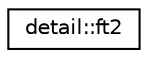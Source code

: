 digraph "Graphical Class Hierarchy"
{
 // LATEX_PDF_SIZE
  edge [fontname="Helvetica",fontsize="10",labelfontname="Helvetica",labelfontsize="10"];
  node [fontname="Helvetica",fontsize="10",shape=record];
  rankdir="LR";
  Node0 [label="detail::ft2",height=0.2,width=0.4,color="black", fillcolor="white", style="filled",URL="$structdetail_1_1ft2.html",tooltip="SA classes to set the ft2 term and its derivative."];
}
